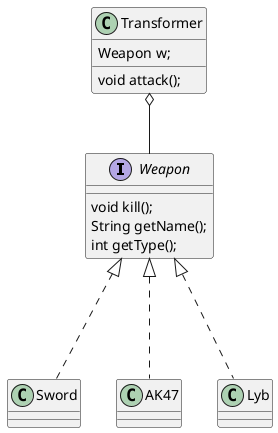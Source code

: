 @startuml
'https://plantuml.com/class-diagram

interface Weapon{
    void kill();
    String getName();
    int getType();
}

class Transformer{
    Weapon w;
    void attack();

}

class Sword{
}


Transformer o-- Weapon

Weapon <|... Sword
Weapon <|... AK47
Weapon <|... Lyb


@enduml
